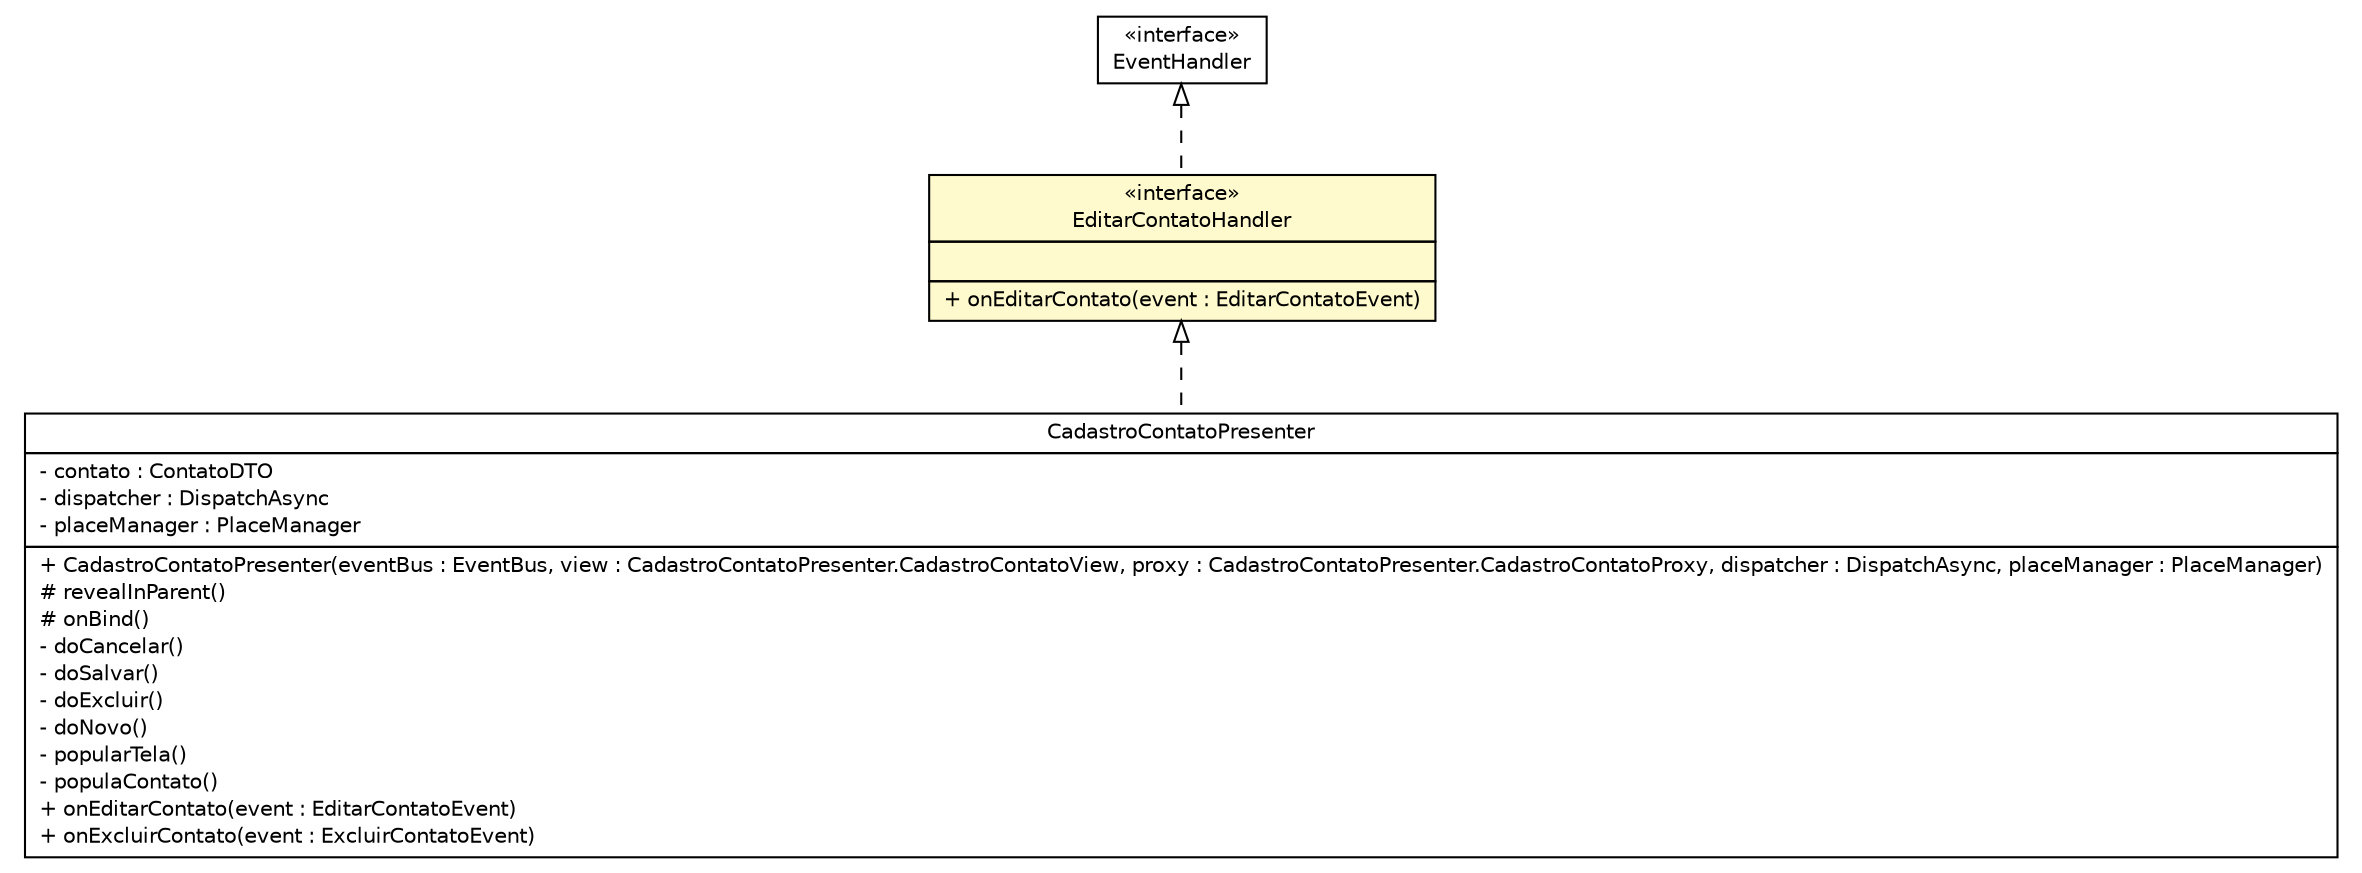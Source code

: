 #!/usr/local/bin/dot
#
# Class diagram 
# Generated by UMLGraph version 5.1 (http://www.umlgraph.org/)
#

digraph G {
	edge [fontname="Helvetica",fontsize=10,labelfontname="Helvetica",labelfontsize=10];
	node [fontname="Helvetica",fontsize=10,shape=plaintext];
	nodesep=0.25;
	ranksep=0.5;
	// br.net.meditec.client.events.EditarContatoEvent.EditarContatoHandler
	c2953 [label=<<table title="br.net.meditec.client.events.EditarContatoEvent.EditarContatoHandler" border="0" cellborder="1" cellspacing="0" cellpadding="2" port="p" bgcolor="lemonChiffon" href="./EditarContatoEvent.EditarContatoHandler.html">
		<tr><td><table border="0" cellspacing="0" cellpadding="1">
<tr><td align="center" balign="center"> &#171;interface&#187; </td></tr>
<tr><td align="center" balign="center"> EditarContatoHandler </td></tr>
		</table></td></tr>
		<tr><td><table border="0" cellspacing="0" cellpadding="1">
<tr><td align="left" balign="left">  </td></tr>
		</table></td></tr>
		<tr><td><table border="0" cellspacing="0" cellpadding="1">
<tr><td align="left" balign="left"> + onEditarContato(event : EditarContatoEvent) </td></tr>
		</table></td></tr>
		</table>>, fontname="Helvetica", fontcolor="black", fontsize=10.0];
	// br.net.meditec.client.telas.contato.CadastroContatoPresenter
	c2967 [label=<<table title="br.net.meditec.client.telas.contato.CadastroContatoPresenter" border="0" cellborder="1" cellspacing="0" cellpadding="2" port="p" href="../telas/contato/CadastroContatoPresenter.html">
		<tr><td><table border="0" cellspacing="0" cellpadding="1">
<tr><td align="center" balign="center"> CadastroContatoPresenter </td></tr>
		</table></td></tr>
		<tr><td><table border="0" cellspacing="0" cellpadding="1">
<tr><td align="left" balign="left"> - contato : ContatoDTO </td></tr>
<tr><td align="left" balign="left"> - dispatcher : DispatchAsync </td></tr>
<tr><td align="left" balign="left"> - placeManager : PlaceManager </td></tr>
		</table></td></tr>
		<tr><td><table border="0" cellspacing="0" cellpadding="1">
<tr><td align="left" balign="left"> + CadastroContatoPresenter(eventBus : EventBus, view : CadastroContatoPresenter.CadastroContatoView, proxy : CadastroContatoPresenter.CadastroContatoProxy, dispatcher : DispatchAsync, placeManager : PlaceManager) </td></tr>
<tr><td align="left" balign="left"> # revealInParent() </td></tr>
<tr><td align="left" balign="left"> # onBind() </td></tr>
<tr><td align="left" balign="left"> - doCancelar() </td></tr>
<tr><td align="left" balign="left"> - doSalvar() </td></tr>
<tr><td align="left" balign="left"> - doExcluir() </td></tr>
<tr><td align="left" balign="left"> - doNovo() </td></tr>
<tr><td align="left" balign="left"> - popularTela() </td></tr>
<tr><td align="left" balign="left"> - populaContato() </td></tr>
<tr><td align="left" balign="left"> + onEditarContato(event : EditarContatoEvent) </td></tr>
<tr><td align="left" balign="left"> + onExcluirContato(event : ExcluirContatoEvent) </td></tr>
		</table></td></tr>
		</table>>, fontname="Helvetica", fontcolor="black", fontsize=10.0];
	//br.net.meditec.client.events.EditarContatoEvent.EditarContatoHandler implements com.google.gwt.event.shared.EventHandler
	c3009:p -> c2953:p [dir=back,arrowtail=empty,style=dashed];
	//br.net.meditec.client.telas.contato.CadastroContatoPresenter implements br.net.meditec.client.events.EditarContatoEvent.EditarContatoHandler
	c2953:p -> c2967:p [dir=back,arrowtail=empty,style=dashed];
	// com.google.gwt.event.shared.EventHandler
	c3009 [label=<<table title="com.google.gwt.event.shared.EventHandler" border="0" cellborder="1" cellspacing="0" cellpadding="2" port="p" href="http://java.sun.com/j2se/1.4.2/docs/api/com/google/gwt/event/shared/EventHandler.html">
		<tr><td><table border="0" cellspacing="0" cellpadding="1">
<tr><td align="center" balign="center"> &#171;interface&#187; </td></tr>
<tr><td align="center" balign="center"> EventHandler </td></tr>
		</table></td></tr>
		</table>>, fontname="Helvetica", fontcolor="black", fontsize=10.0];
}

